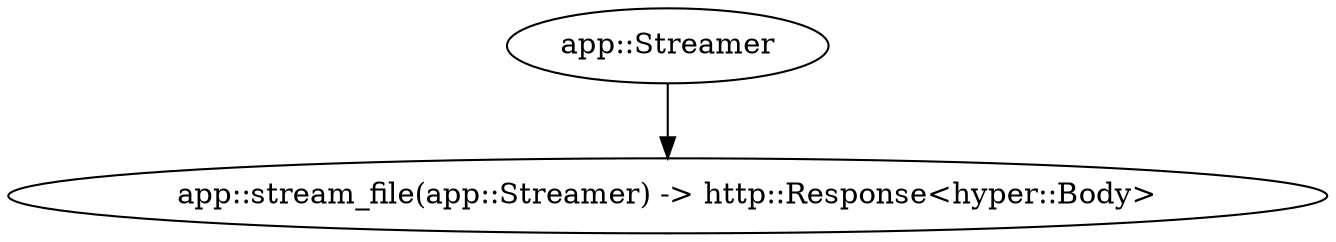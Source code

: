 digraph "/home" {
    0 [ label = "app::stream_file(app::Streamer) -> http::Response<hyper::Body>"]
    1 [ label = "app::Streamer"]
    1 -> 0 [ ]
}
digraph app_state {
    0 [ label = "crate::ApplicationState(app::Streamer) -> crate::ApplicationState"]
    1 [ label = "app::streamer() -> app::Streamer"]
    1 -> 0 [ ]
}